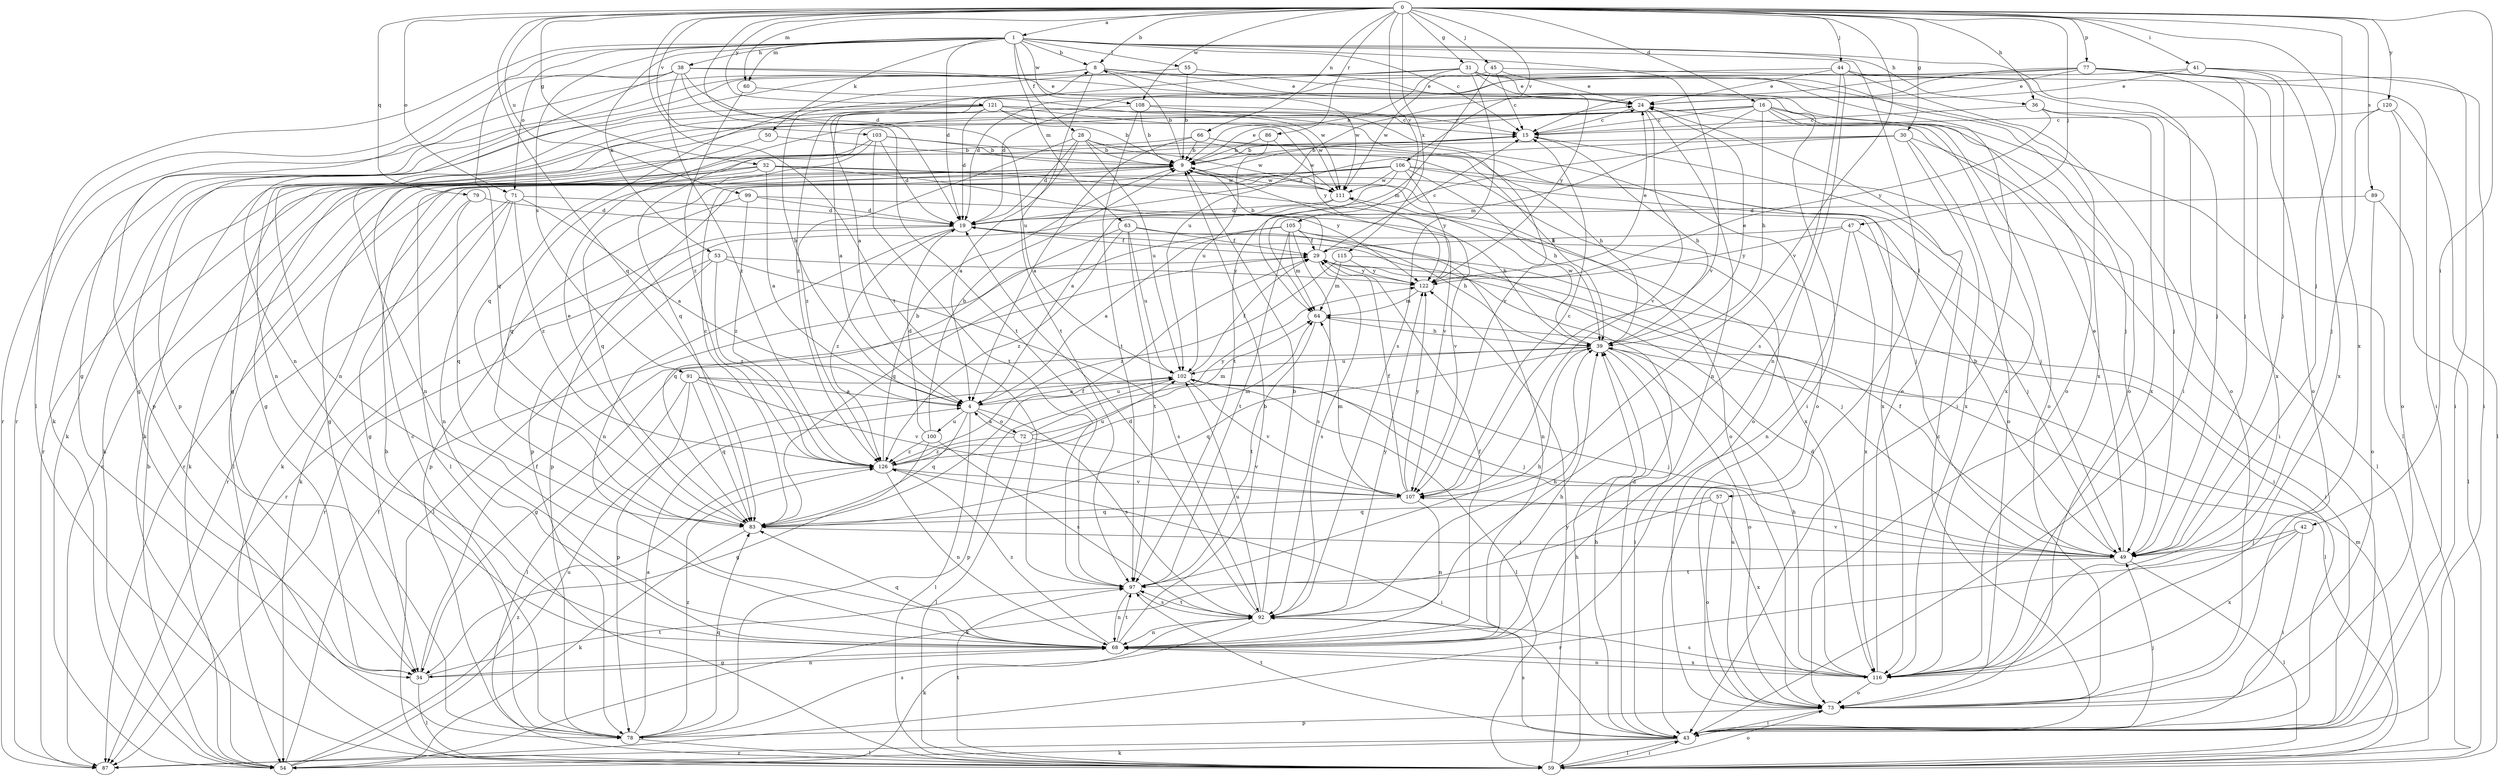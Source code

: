 strict digraph  {
0;
1;
4;
8;
9;
15;
16;
19;
24;
28;
29;
30;
31;
32;
34;
36;
38;
39;
41;
42;
43;
44;
45;
47;
49;
50;
53;
54;
55;
57;
59;
60;
63;
64;
66;
68;
71;
72;
73;
77;
78;
79;
83;
86;
87;
89;
91;
92;
97;
99;
100;
102;
103;
105;
106;
107;
108;
111;
115;
116;
120;
121;
122;
126;
0 -> 1  [label=a];
0 -> 8  [label=b];
0 -> 16  [label=d];
0 -> 19  [label=d];
0 -> 30  [label=g];
0 -> 31  [label=g];
0 -> 32  [label=g];
0 -> 36  [label=h];
0 -> 41  [label=i];
0 -> 42  [label=i];
0 -> 44  [label=j];
0 -> 45  [label=j];
0 -> 47  [label=j];
0 -> 49  [label=j];
0 -> 60  [label=m];
0 -> 66  [label=n];
0 -> 71  [label=o];
0 -> 77  [label=p];
0 -> 79  [label=q];
0 -> 83  [label=q];
0 -> 86  [label=r];
0 -> 89  [label=s];
0 -> 97  [label=t];
0 -> 99  [label=u];
0 -> 103  [label=v];
0 -> 105  [label=v];
0 -> 106  [label=v];
0 -> 107  [label=v];
0 -> 108  [label=w];
0 -> 115  [label=x];
0 -> 116  [label=x];
0 -> 120  [label=y];
0 -> 121  [label=y];
1 -> 8  [label=b];
1 -> 15  [label=c];
1 -> 19  [label=d];
1 -> 28  [label=f];
1 -> 36  [label=h];
1 -> 38  [label=h];
1 -> 43  [label=i];
1 -> 50  [label=k];
1 -> 53  [label=k];
1 -> 55  [label=l];
1 -> 57  [label=l];
1 -> 59  [label=l];
1 -> 60  [label=m];
1 -> 63  [label=m];
1 -> 71  [label=o];
1 -> 83  [label=q];
1 -> 91  [label=s];
1 -> 107  [label=v];
1 -> 108  [label=w];
4 -> 8  [label=b];
4 -> 59  [label=l];
4 -> 72  [label=o];
4 -> 83  [label=q];
4 -> 92  [label=s];
4 -> 100  [label=u];
4 -> 102  [label=u];
8 -> 24  [label=e];
8 -> 34  [label=g];
8 -> 73  [label=o];
8 -> 78  [label=p];
8 -> 87  [label=r];
8 -> 97  [label=t];
8 -> 111  [label=w];
8 -> 116  [label=x];
9 -> 8  [label=b];
9 -> 24  [label=e];
9 -> 34  [label=g];
9 -> 49  [label=j];
9 -> 59  [label=l];
9 -> 73  [label=o];
9 -> 83  [label=q];
9 -> 107  [label=v];
9 -> 111  [label=w];
15 -> 9  [label=b];
15 -> 34  [label=g];
15 -> 39  [label=h];
16 -> 15  [label=c];
16 -> 34  [label=g];
16 -> 39  [label=h];
16 -> 49  [label=j];
16 -> 54  [label=k];
16 -> 59  [label=l];
16 -> 64  [label=m];
16 -> 73  [label=o];
16 -> 83  [label=q];
16 -> 116  [label=x];
19 -> 29  [label=f];
19 -> 68  [label=n];
19 -> 87  [label=r];
19 -> 126  [label=z];
24 -> 15  [label=c];
24 -> 68  [label=n];
24 -> 107  [label=v];
28 -> 4  [label=a];
28 -> 9  [label=b];
28 -> 19  [label=d];
28 -> 39  [label=h];
28 -> 102  [label=u];
28 -> 111  [label=w];
28 -> 126  [label=z];
29 -> 9  [label=b];
29 -> 15  [label=c];
29 -> 49  [label=j];
29 -> 92  [label=s];
29 -> 122  [label=y];
30 -> 9  [label=b];
30 -> 19  [label=d];
30 -> 43  [label=i];
30 -> 73  [label=o];
30 -> 97  [label=t];
30 -> 116  [label=x];
31 -> 9  [label=b];
31 -> 24  [label=e];
31 -> 43  [label=i];
31 -> 54  [label=k];
31 -> 73  [label=o];
31 -> 92  [label=s];
31 -> 122  [label=y];
31 -> 126  [label=z];
32 -> 4  [label=a];
32 -> 54  [label=k];
32 -> 59  [label=l];
32 -> 87  [label=r];
32 -> 111  [label=w];
32 -> 116  [label=x];
32 -> 122  [label=y];
34 -> 29  [label=f];
34 -> 59  [label=l];
34 -> 68  [label=n];
34 -> 97  [label=t];
36 -> 15  [label=c];
36 -> 49  [label=j];
36 -> 116  [label=x];
36 -> 122  [label=y];
38 -> 24  [label=e];
38 -> 43  [label=i];
38 -> 68  [label=n];
38 -> 78  [label=p];
38 -> 87  [label=r];
38 -> 97  [label=t];
38 -> 102  [label=u];
38 -> 126  [label=z];
39 -> 24  [label=e];
39 -> 34  [label=g];
39 -> 43  [label=i];
39 -> 59  [label=l];
39 -> 73  [label=o];
39 -> 83  [label=q];
39 -> 102  [label=u];
39 -> 111  [label=w];
41 -> 4  [label=a];
41 -> 24  [label=e];
41 -> 43  [label=i];
41 -> 49  [label=j];
41 -> 116  [label=x];
42 -> 43  [label=i];
42 -> 49  [label=j];
42 -> 87  [label=r];
42 -> 116  [label=x];
43 -> 15  [label=c];
43 -> 19  [label=d];
43 -> 39  [label=h];
43 -> 49  [label=j];
43 -> 54  [label=k];
43 -> 59  [label=l];
43 -> 87  [label=r];
43 -> 92  [label=s];
43 -> 97  [label=t];
44 -> 19  [label=d];
44 -> 24  [label=e];
44 -> 43  [label=i];
44 -> 68  [label=n];
44 -> 73  [label=o];
44 -> 92  [label=s];
45 -> 15  [label=c];
45 -> 24  [label=e];
45 -> 49  [label=j];
45 -> 64  [label=m];
45 -> 111  [label=w];
47 -> 29  [label=f];
47 -> 49  [label=j];
47 -> 68  [label=n];
47 -> 116  [label=x];
47 -> 122  [label=y];
49 -> 9  [label=b];
49 -> 24  [label=e];
49 -> 29  [label=f];
49 -> 59  [label=l];
49 -> 97  [label=t];
49 -> 107  [label=v];
50 -> 9  [label=b];
50 -> 68  [label=n];
53 -> 59  [label=l];
53 -> 87  [label=r];
53 -> 92  [label=s];
53 -> 122  [label=y];
53 -> 126  [label=z];
54 -> 9  [label=b];
54 -> 29  [label=f];
54 -> 102  [label=u];
54 -> 126  [label=z];
55 -> 9  [label=b];
55 -> 24  [label=e];
55 -> 83  [label=q];
57 -> 54  [label=k];
57 -> 73  [label=o];
57 -> 83  [label=q];
57 -> 116  [label=x];
59 -> 39  [label=h];
59 -> 43  [label=i];
59 -> 64  [label=m];
59 -> 73  [label=o];
59 -> 97  [label=t];
59 -> 122  [label=y];
60 -> 111  [label=w];
60 -> 126  [label=z];
63 -> 29  [label=f];
63 -> 39  [label=h];
63 -> 83  [label=q];
63 -> 97  [label=t];
63 -> 102  [label=u];
63 -> 126  [label=z];
64 -> 39  [label=h];
64 -> 97  [label=t];
66 -> 4  [label=a];
66 -> 9  [label=b];
66 -> 39  [label=h];
66 -> 87  [label=r];
66 -> 116  [label=x];
68 -> 9  [label=b];
68 -> 29  [label=f];
68 -> 34  [label=g];
68 -> 39  [label=h];
68 -> 83  [label=q];
68 -> 97  [label=t];
68 -> 116  [label=x];
68 -> 126  [label=z];
71 -> 4  [label=a];
71 -> 19  [label=d];
71 -> 54  [label=k];
71 -> 68  [label=n];
71 -> 87  [label=r];
71 -> 126  [label=z];
72 -> 4  [label=a];
72 -> 59  [label=l];
72 -> 64  [label=m];
72 -> 107  [label=v];
72 -> 122  [label=y];
72 -> 126  [label=z];
73 -> 43  [label=i];
73 -> 78  [label=p];
73 -> 102  [label=u];
77 -> 15  [label=c];
77 -> 19  [label=d];
77 -> 24  [label=e];
77 -> 43  [label=i];
77 -> 49  [label=j];
77 -> 73  [label=o];
77 -> 102  [label=u];
77 -> 116  [label=x];
78 -> 4  [label=a];
78 -> 9  [label=b];
78 -> 15  [label=c];
78 -> 59  [label=l];
78 -> 83  [label=q];
78 -> 92  [label=s];
78 -> 126  [label=z];
79 -> 19  [label=d];
79 -> 34  [label=g];
79 -> 83  [label=q];
83 -> 15  [label=c];
83 -> 24  [label=e];
83 -> 29  [label=f];
83 -> 49  [label=j];
83 -> 54  [label=k];
86 -> 9  [label=b];
86 -> 102  [label=u];
86 -> 111  [label=w];
89 -> 19  [label=d];
89 -> 59  [label=l];
89 -> 73  [label=o];
91 -> 4  [label=a];
91 -> 49  [label=j];
91 -> 59  [label=l];
91 -> 78  [label=p];
91 -> 83  [label=q];
91 -> 107  [label=v];
92 -> 9  [label=b];
92 -> 19  [label=d];
92 -> 39  [label=h];
92 -> 54  [label=k];
92 -> 68  [label=n];
92 -> 97  [label=t];
92 -> 102  [label=u];
92 -> 122  [label=y];
97 -> 39  [label=h];
97 -> 68  [label=n];
97 -> 92  [label=s];
99 -> 19  [label=d];
99 -> 39  [label=h];
99 -> 78  [label=p];
99 -> 126  [label=z];
100 -> 9  [label=b];
100 -> 19  [label=d];
100 -> 34  [label=g];
100 -> 92  [label=s];
100 -> 126  [label=z];
102 -> 4  [label=a];
102 -> 29  [label=f];
102 -> 49  [label=j];
102 -> 59  [label=l];
102 -> 78  [label=p];
102 -> 107  [label=v];
103 -> 9  [label=b];
103 -> 19  [label=d];
103 -> 54  [label=k];
103 -> 73  [label=o];
103 -> 83  [label=q];
103 -> 97  [label=t];
105 -> 4  [label=a];
105 -> 29  [label=f];
105 -> 43  [label=i];
105 -> 64  [label=m];
105 -> 68  [label=n];
105 -> 83  [label=q];
105 -> 92  [label=s];
105 -> 97  [label=t];
106 -> 4  [label=a];
106 -> 39  [label=h];
106 -> 49  [label=j];
106 -> 54  [label=k];
106 -> 59  [label=l];
106 -> 78  [label=p];
106 -> 87  [label=r];
106 -> 111  [label=w];
106 -> 122  [label=y];
107 -> 15  [label=c];
107 -> 29  [label=f];
107 -> 64  [label=m];
107 -> 68  [label=n];
107 -> 83  [label=q];
107 -> 122  [label=y];
108 -> 9  [label=b];
108 -> 15  [label=c];
108 -> 68  [label=n];
108 -> 97  [label=t];
108 -> 107  [label=v];
111 -> 19  [label=d];
111 -> 78  [label=p];
111 -> 107  [label=v];
115 -> 43  [label=i];
115 -> 64  [label=m];
115 -> 122  [label=y];
115 -> 126  [label=z];
116 -> 19  [label=d];
116 -> 24  [label=e];
116 -> 39  [label=h];
116 -> 68  [label=n];
116 -> 73  [label=o];
116 -> 92  [label=s];
120 -> 15  [label=c];
120 -> 49  [label=j];
120 -> 59  [label=l];
120 -> 73  [label=o];
121 -> 4  [label=a];
121 -> 9  [label=b];
121 -> 15  [label=c];
121 -> 19  [label=d];
121 -> 34  [label=g];
121 -> 54  [label=k];
121 -> 68  [label=n];
121 -> 73  [label=o];
121 -> 111  [label=w];
121 -> 122  [label=y];
122 -> 24  [label=e];
122 -> 64  [label=m];
126 -> 9  [label=b];
126 -> 43  [label=i];
126 -> 64  [label=m];
126 -> 68  [label=n];
126 -> 102  [label=u];
126 -> 107  [label=v];
}
